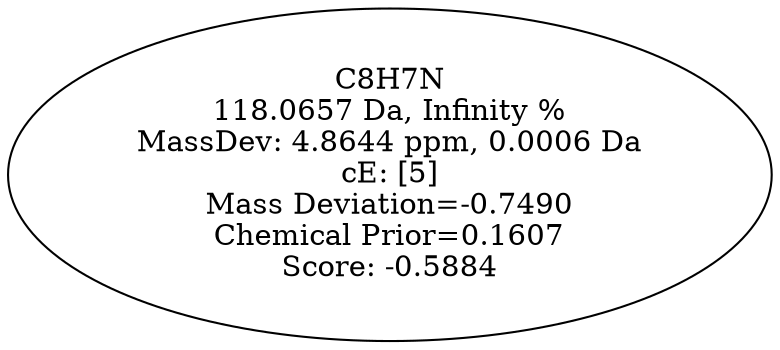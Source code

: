 strict digraph {
v1 [label="C8H7N\n118.0657 Da, Infinity %\nMassDev: 4.8644 ppm, 0.0006 Da\ncE: [5]\nMass Deviation=-0.7490\nChemical Prior=0.1607\nScore: -0.5884"];
}